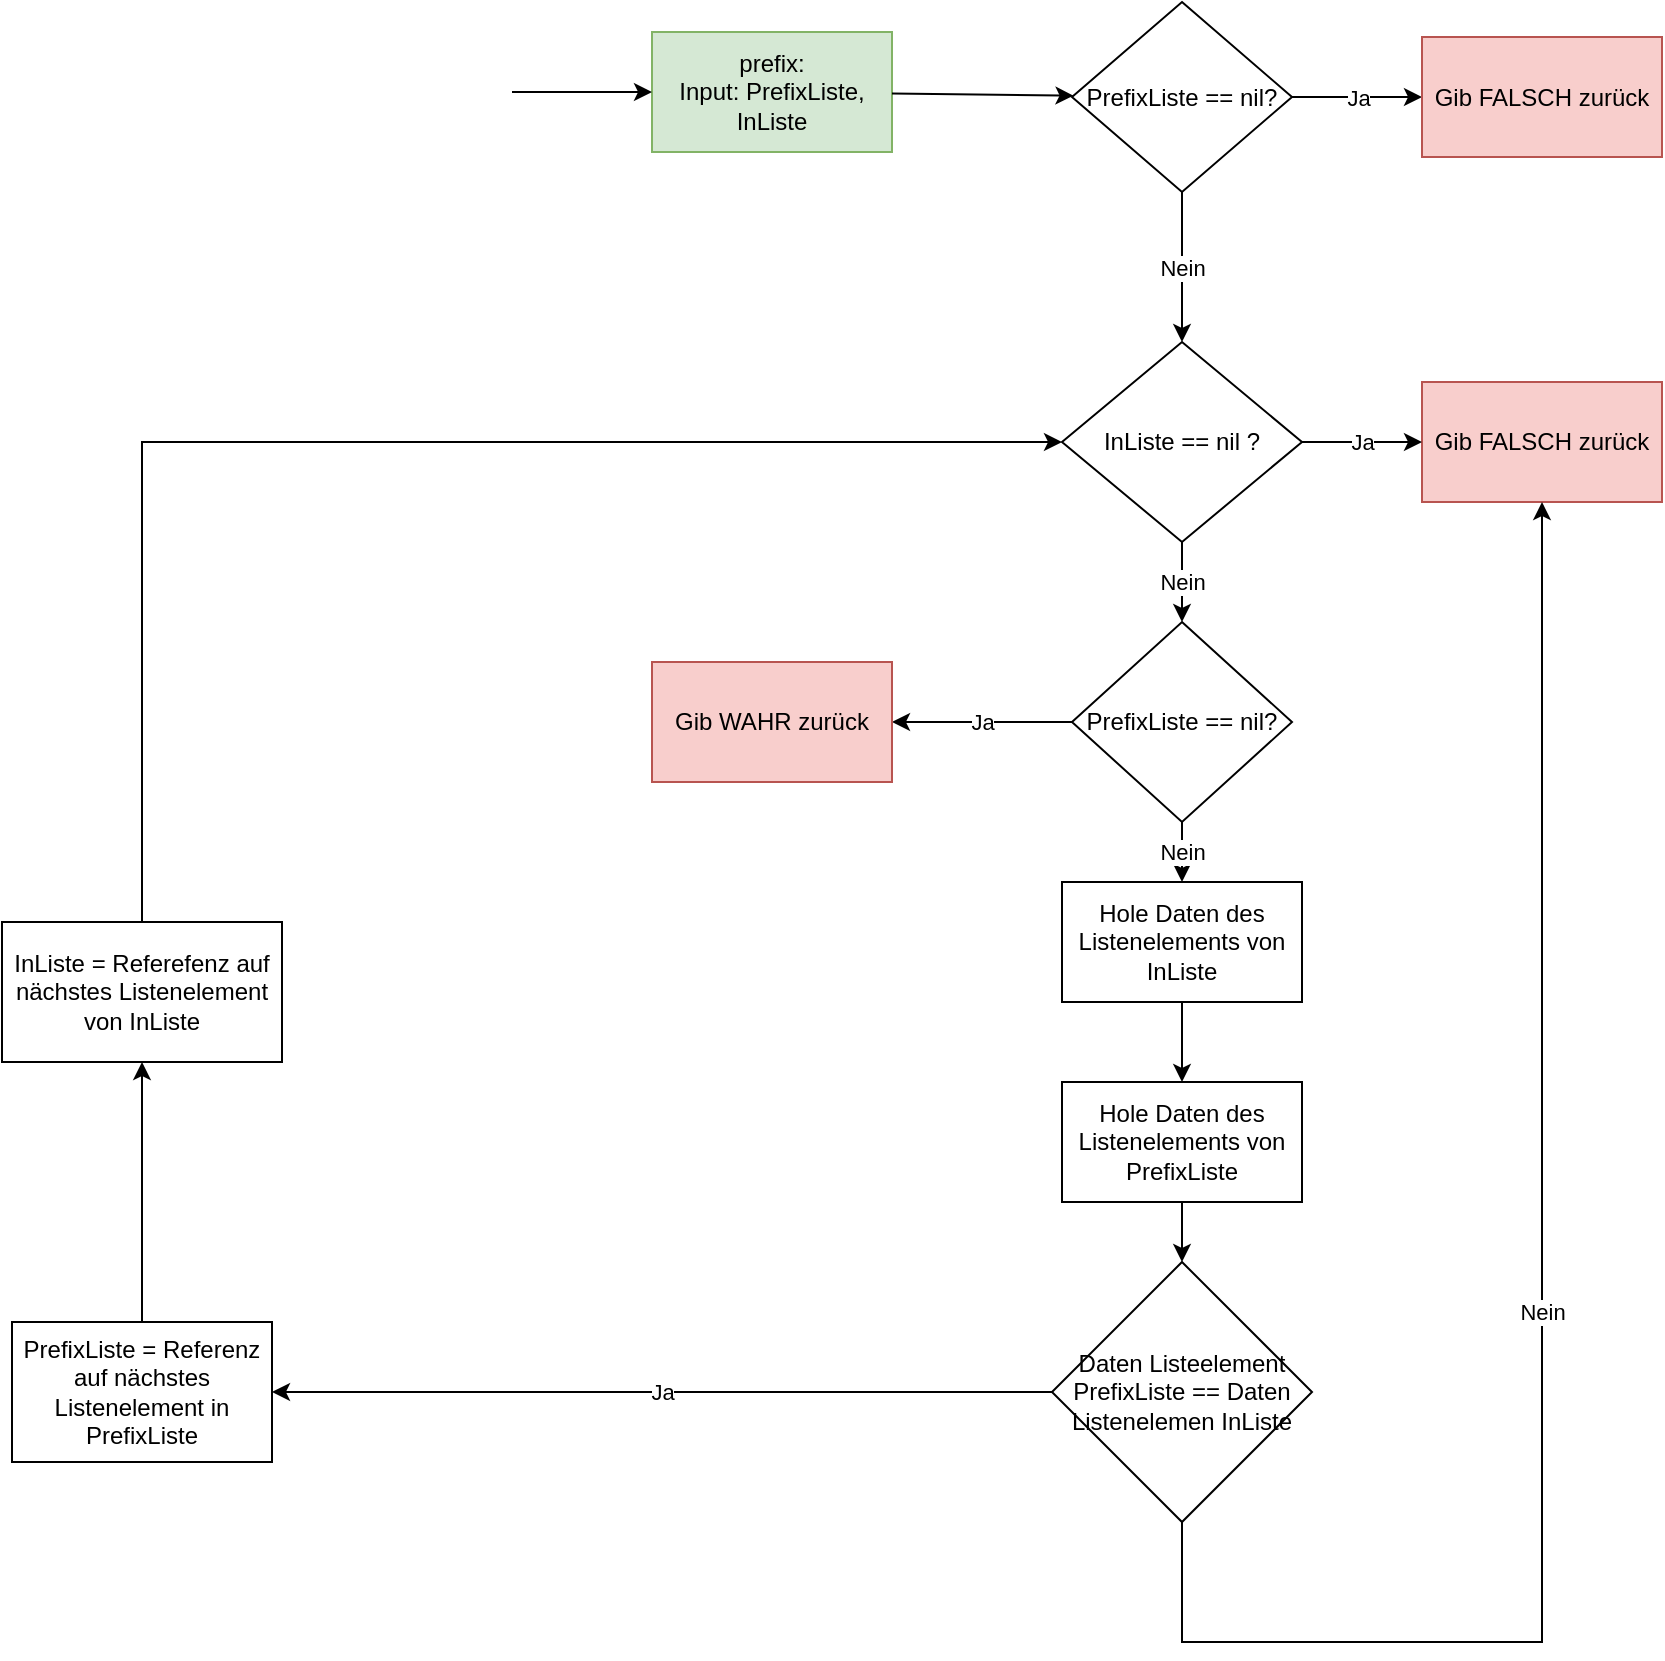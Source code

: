 <mxfile version="12.9.9" type="device"><diagram id="949mtjXTEKrRYSng83aQ" name="Page-1"><mxGraphModel dx="2128" dy="2048" grid="1" gridSize="10" guides="1" tooltips="1" connect="1" arrows="1" fold="1" page="1" pageScale="1" pageWidth="850" pageHeight="1100" math="0" shadow="0"><root><mxCell id="0"/><mxCell id="1" parent="0"/><mxCell id="6YYTKbyjBiDM0kXpCmvd-1" value="prefix:&lt;br&gt;Input: PrefixListe, InListe" style="rounded=0;whiteSpace=wrap;html=1;fillColor=#d5e8d4;strokeColor=#82b366;" parent="1" vertex="1"><mxGeometry x="-365" y="-985" width="120" height="60" as="geometry"/></mxCell><mxCell id="6YYTKbyjBiDM0kXpCmvd-2" value="" style="endArrow=classic;html=1;" parent="1" target="6YYTKbyjBiDM0kXpCmvd-1" edge="1"><mxGeometry width="50" height="50" relative="1" as="geometry"><mxPoint x="-435.0" y="-955" as="sourcePoint"/><mxPoint x="-15" y="-695" as="targetPoint"/></mxGeometry></mxCell><mxCell id="6YYTKbyjBiDM0kXpCmvd-3" value="Ja" style="edgeStyle=orthogonalEdgeStyle;rounded=0;orthogonalLoop=1;jettySize=auto;html=1;" parent="1" source="6YYTKbyjBiDM0kXpCmvd-5" target="6YYTKbyjBiDM0kXpCmvd-7" edge="1"><mxGeometry relative="1" as="geometry"/></mxCell><mxCell id="6YYTKbyjBiDM0kXpCmvd-4" value="Nein" style="edgeStyle=orthogonalEdgeStyle;rounded=0;orthogonalLoop=1;jettySize=auto;html=1;entryX=0.5;entryY=0;entryDx=0;entryDy=0;" parent="1" source="6YYTKbyjBiDM0kXpCmvd-5" target="6YYTKbyjBiDM0kXpCmvd-11" edge="1"><mxGeometry relative="1" as="geometry"><mxPoint x="-100" y="-780" as="targetPoint"/></mxGeometry></mxCell><mxCell id="6YYTKbyjBiDM0kXpCmvd-5" value="PrefixListe == nil?" style="rhombus;whiteSpace=wrap;html=1;" parent="1" vertex="1"><mxGeometry x="-155" y="-1000" width="110" height="95" as="geometry"/></mxCell><mxCell id="6YYTKbyjBiDM0kXpCmvd-6" value="" style="endArrow=classic;html=1;" parent="1" source="6YYTKbyjBiDM0kXpCmvd-1" target="6YYTKbyjBiDM0kXpCmvd-5" edge="1"><mxGeometry width="50" height="50" relative="1" as="geometry"><mxPoint x="-65" y="-645" as="sourcePoint"/><mxPoint x="-15" y="-695" as="targetPoint"/></mxGeometry></mxCell><mxCell id="6YYTKbyjBiDM0kXpCmvd-7" value="Gib FALSCH zurück" style="rounded=0;whiteSpace=wrap;html=1;fillColor=#f8cecc;strokeColor=#b85450;" parent="1" vertex="1"><mxGeometry x="20" y="-982.5" width="120" height="60" as="geometry"/></mxCell><mxCell id="6YYTKbyjBiDM0kXpCmvd-8" value="Gib FALSCH zurück" style="rounded=0;whiteSpace=wrap;html=1;fillColor=#f8cecc;strokeColor=#b85450;" parent="1" vertex="1"><mxGeometry x="20" y="-810" width="120" height="60" as="geometry"/></mxCell><mxCell id="6YYTKbyjBiDM0kXpCmvd-9" value="Ja" style="edgeStyle=orthogonalEdgeStyle;rounded=0;orthogonalLoop=1;jettySize=auto;html=1;" parent="1" source="6YYTKbyjBiDM0kXpCmvd-11" target="6YYTKbyjBiDM0kXpCmvd-8" edge="1"><mxGeometry relative="1" as="geometry"/></mxCell><mxCell id="6YYTKbyjBiDM0kXpCmvd-10" value="Nein" style="edgeStyle=orthogonalEdgeStyle;rounded=0;orthogonalLoop=1;jettySize=auto;html=1;" parent="1" source="6YYTKbyjBiDM0kXpCmvd-11" target="6YYTKbyjBiDM0kXpCmvd-27" edge="1"><mxGeometry relative="1" as="geometry"/></mxCell><mxCell id="6YYTKbyjBiDM0kXpCmvd-11" value="&lt;span&gt;InListe == nil ?&lt;/span&gt;" style="rhombus;whiteSpace=wrap;html=1;" parent="1" vertex="1"><mxGeometry x="-160" y="-830" width="120" height="100" as="geometry"/></mxCell><mxCell id="6YYTKbyjBiDM0kXpCmvd-12" style="edgeStyle=orthogonalEdgeStyle;rounded=0;orthogonalLoop=1;jettySize=auto;html=1;" parent="1" source="6YYTKbyjBiDM0kXpCmvd-13" target="6YYTKbyjBiDM0kXpCmvd-18" edge="1"><mxGeometry relative="1" as="geometry"/></mxCell><mxCell id="6YYTKbyjBiDM0kXpCmvd-13" value="Hole Daten des Listenelements von PrefixListe" style="rounded=0;whiteSpace=wrap;html=1;" parent="1" vertex="1"><mxGeometry x="-160" y="-460" width="120" height="60" as="geometry"/></mxCell><mxCell id="6YYTKbyjBiDM0kXpCmvd-14" style="edgeStyle=orthogonalEdgeStyle;rounded=0;orthogonalLoop=1;jettySize=auto;html=1;" parent="1" source="6YYTKbyjBiDM0kXpCmvd-15" target="6YYTKbyjBiDM0kXpCmvd-13" edge="1"><mxGeometry relative="1" as="geometry"/></mxCell><mxCell id="6YYTKbyjBiDM0kXpCmvd-15" value="Hole Daten des Listenelements von InListe" style="rounded=0;whiteSpace=wrap;html=1;" parent="1" vertex="1"><mxGeometry x="-160" y="-560" width="120" height="60" as="geometry"/></mxCell><mxCell id="6YYTKbyjBiDM0kXpCmvd-16" value="Nein" style="edgeStyle=orthogonalEdgeStyle;rounded=0;orthogonalLoop=1;jettySize=auto;html=1;" parent="1" source="6YYTKbyjBiDM0kXpCmvd-18" target="6YYTKbyjBiDM0kXpCmvd-8" edge="1"><mxGeometry relative="1" as="geometry"><Array as="points"><mxPoint x="-100" y="-180"/><mxPoint x="80" y="-180"/></Array><mxPoint x="25" y="-180" as="targetPoint"/></mxGeometry></mxCell><mxCell id="6YYTKbyjBiDM0kXpCmvd-17" value="Ja" style="edgeStyle=orthogonalEdgeStyle;rounded=0;orthogonalLoop=1;jettySize=auto;html=1;" parent="1" source="6YYTKbyjBiDM0kXpCmvd-18" target="6YYTKbyjBiDM0kXpCmvd-29" edge="1"><mxGeometry relative="1" as="geometry"/></mxCell><mxCell id="6YYTKbyjBiDM0kXpCmvd-18" value="Daten Listeelement PrefixListe == Daten Listenelemen InListe" style="rhombus;whiteSpace=wrap;html=1;" parent="1" vertex="1"><mxGeometry x="-165" y="-370" width="130" height="130" as="geometry"/></mxCell><mxCell id="6YYTKbyjBiDM0kXpCmvd-25" value="Nein" style="edgeStyle=orthogonalEdgeStyle;rounded=0;orthogonalLoop=1;jettySize=auto;html=1;" parent="1" source="6YYTKbyjBiDM0kXpCmvd-27" target="6YYTKbyjBiDM0kXpCmvd-15" edge="1"><mxGeometry relative="1" as="geometry"/></mxCell><mxCell id="6YYTKbyjBiDM0kXpCmvd-26" value="Ja" style="edgeStyle=orthogonalEdgeStyle;rounded=0;orthogonalLoop=1;jettySize=auto;html=1;" parent="1" source="6YYTKbyjBiDM0kXpCmvd-27" target="6YYTKbyjBiDM0kXpCmvd-42" edge="1"><mxGeometry relative="1" as="geometry"><mxPoint x="-245" y="-640" as="targetPoint"/></mxGeometry></mxCell><mxCell id="6YYTKbyjBiDM0kXpCmvd-27" value="PrefixListe == nil?" style="rhombus;whiteSpace=wrap;html=1;" parent="1" vertex="1"><mxGeometry x="-155" y="-690" width="110" height="100" as="geometry"/></mxCell><mxCell id="6YYTKbyjBiDM0kXpCmvd-28" style="edgeStyle=orthogonalEdgeStyle;rounded=0;orthogonalLoop=1;jettySize=auto;html=1;" parent="1" source="6YYTKbyjBiDM0kXpCmvd-29" target="6YYTKbyjBiDM0kXpCmvd-31" edge="1"><mxGeometry relative="1" as="geometry"><mxPoint x="-615" y="-375" as="targetPoint"/></mxGeometry></mxCell><mxCell id="6YYTKbyjBiDM0kXpCmvd-29" value="PrefixListe = Referenz auf nächstes Listenelement in PrefixListe" style="rounded=0;whiteSpace=wrap;html=1;" parent="1" vertex="1"><mxGeometry x="-685" y="-340" width="130" height="70" as="geometry"/></mxCell><mxCell id="6YYTKbyjBiDM0kXpCmvd-30" style="edgeStyle=orthogonalEdgeStyle;rounded=0;orthogonalLoop=1;jettySize=auto;html=1;entryX=0;entryY=0.5;entryDx=0;entryDy=0;" parent="1" source="6YYTKbyjBiDM0kXpCmvd-31" target="6YYTKbyjBiDM0kXpCmvd-11" edge="1"><mxGeometry relative="1" as="geometry"><Array as="points"><mxPoint x="-620" y="-780"/></Array></mxGeometry></mxCell><mxCell id="6YYTKbyjBiDM0kXpCmvd-31" value="InListe = Referefenz auf nächstes Listenelement von InListe" style="rounded=0;whiteSpace=wrap;html=1;" parent="1" vertex="1"><mxGeometry x="-690" y="-540" width="140" height="70" as="geometry"/></mxCell><mxCell id="6YYTKbyjBiDM0kXpCmvd-42" value="Gib WAHR zurück" style="rounded=0;whiteSpace=wrap;html=1;fillColor=#f8cecc;strokeColor=#b85450;" parent="1" vertex="1"><mxGeometry x="-365" y="-670" width="120" height="60" as="geometry"/></mxCell></root></mxGraphModel></diagram></mxfile>